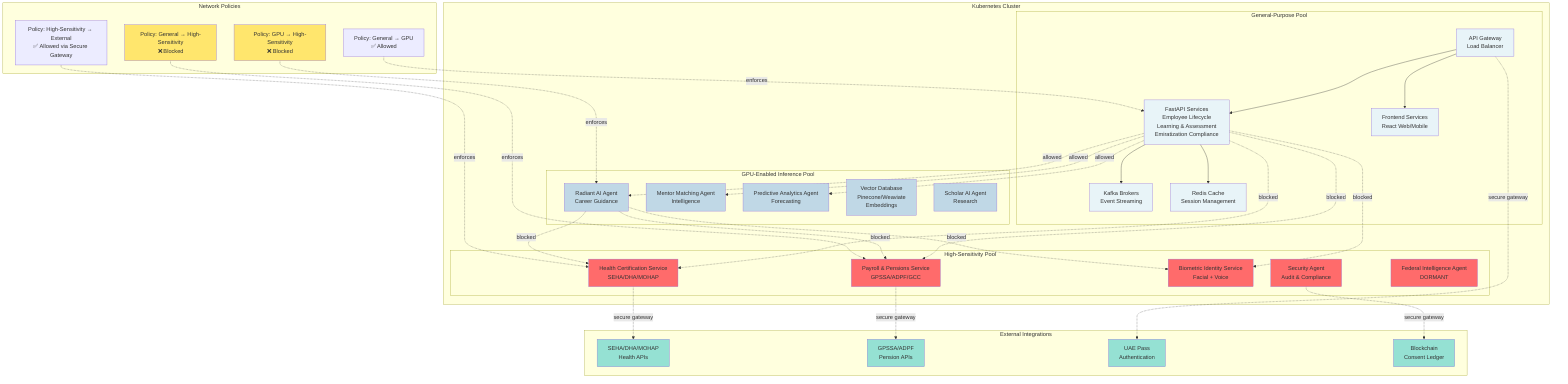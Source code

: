 graph TB
    subgraph "Kubernetes Cluster"
        subgraph "General-Purpose Pool"
            GP1[FastAPI Services<br/>Employee Lifecycle<br/>Learning & Assessment<br/>Emiratization Compliance]
            GP2[Kafka Brokers<br/>Event Streaming]
            GP3[Redis Cache<br/>Session Management]
            GP4[API Gateway<br/>Load Balancer]
            GP5[Frontend Services<br/>React Web/Mobile]
        end
        
        subgraph "GPU-Enabled Inference Pool"
            GPU1[Radiant AI Agent<br/>Career Guidance]
            GPU2[Mentor Matching Agent<br/>Intelligence]
            GPU3[Predictive Analytics Agent<br/>Forecasting]
            GPU4[Vector Database<br/>Pinecone/Weaviate<br/>Embeddings]
            GPU5[Scholar AI Agent<br/>Research]
        end
        
        subgraph "High-Sensitivity Pool"
            HS1[Payroll & Pensions Service<br/>GPSSA/ADPF/GCC]
            HS2[Health Certification Service<br/>SEHA/DHA/MOHAP]
            HS3[Biometric Identity Service<br/>Facial + Voice]
            HS4[Security Agent<br/>Audit & Compliance]
            HS5[Federal Intelligence Agent<br/>DORMANT]
        end
    end
    
    subgraph "Network Policies"
        NP1[Policy: General → GPU<br/>✅ Allowed]
        NP2[Policy: General → High-Sensitivity<br/>❌ Blocked]
        NP3[Policy: GPU → High-Sensitivity<br/>❌ Blocked]
        NP4[Policy: High-Sensitivity → External<br/>✅ Allowed via Secure Gateway]
    end
    
    subgraph "External Integrations"
        EXT1[SEHA/DHA/MOHAP<br/>Health APIs]
        EXT2[GPSSA/ADPF<br/>Pension APIs]
        EXT3[UAE Pass<br/>Authentication]
        EXT4[Blockchain<br/>Consent Ledger]
    end
    
    GP4 --> GP1
    GP1 --> GP2
    GP1 --> GP3
    GP4 --> GP5
    
    GP1 -.allowed.-> GPU1
    GP1 -.allowed.-> GPU2
    GP1 -.allowed.-> GPU3
    
    GP1 -.blocked.-> HS1
    GP1 -.blocked.-> HS2
    GP1 -.blocked.-> HS3
    
    GPU1 -.blocked.-> HS1
    GPU1 -.blocked.-> HS2
    GPU1 -.blocked.-> HS3
    
    HS2 -.secure gateway.-> EXT1
    HS1 -.secure gateway.-> EXT2
    GP4 -.secure gateway.-> EXT3
    HS4 -.secure gateway.-> EXT4
    
    NP1 -.enforces.-> GP1
    NP2 -.enforces.-> HS1
    NP3 -.enforces.-> GPU1
    NP4 -.enforces.-> HS2
    
    style GP1 fill:#E8F4F8
    style GP2 fill:#E8F4F8
    style GP3 fill:#E8F4F8
    style GP4 fill:#E8F4F8
    style GP5 fill:#E8F4F8
    
    style GPU1 fill:#C0D8E6
    style GPU2 fill:#C0D8E6
    style GPU3 fill:#C0D8E6
    style GPU4 fill:#C0D8E6
    style GPU5 fill:#C0D8E6
    
    style HS1 fill:#FF6B6B
    style HS2 fill:#FF6B6B
    style HS3 fill:#FF6B6B
    style HS4 fill:#FF6B6B
    style HS5 fill:#FF6B6B
    
    style NP2 fill:#FFE66D
    style NP3 fill:#FFE66D
    
    style EXT1 fill:#95E1D3
    style EXT2 fill:#95E1D3
    style EXT3 fill:#95E1D3
    style EXT4 fill:#95E1D3